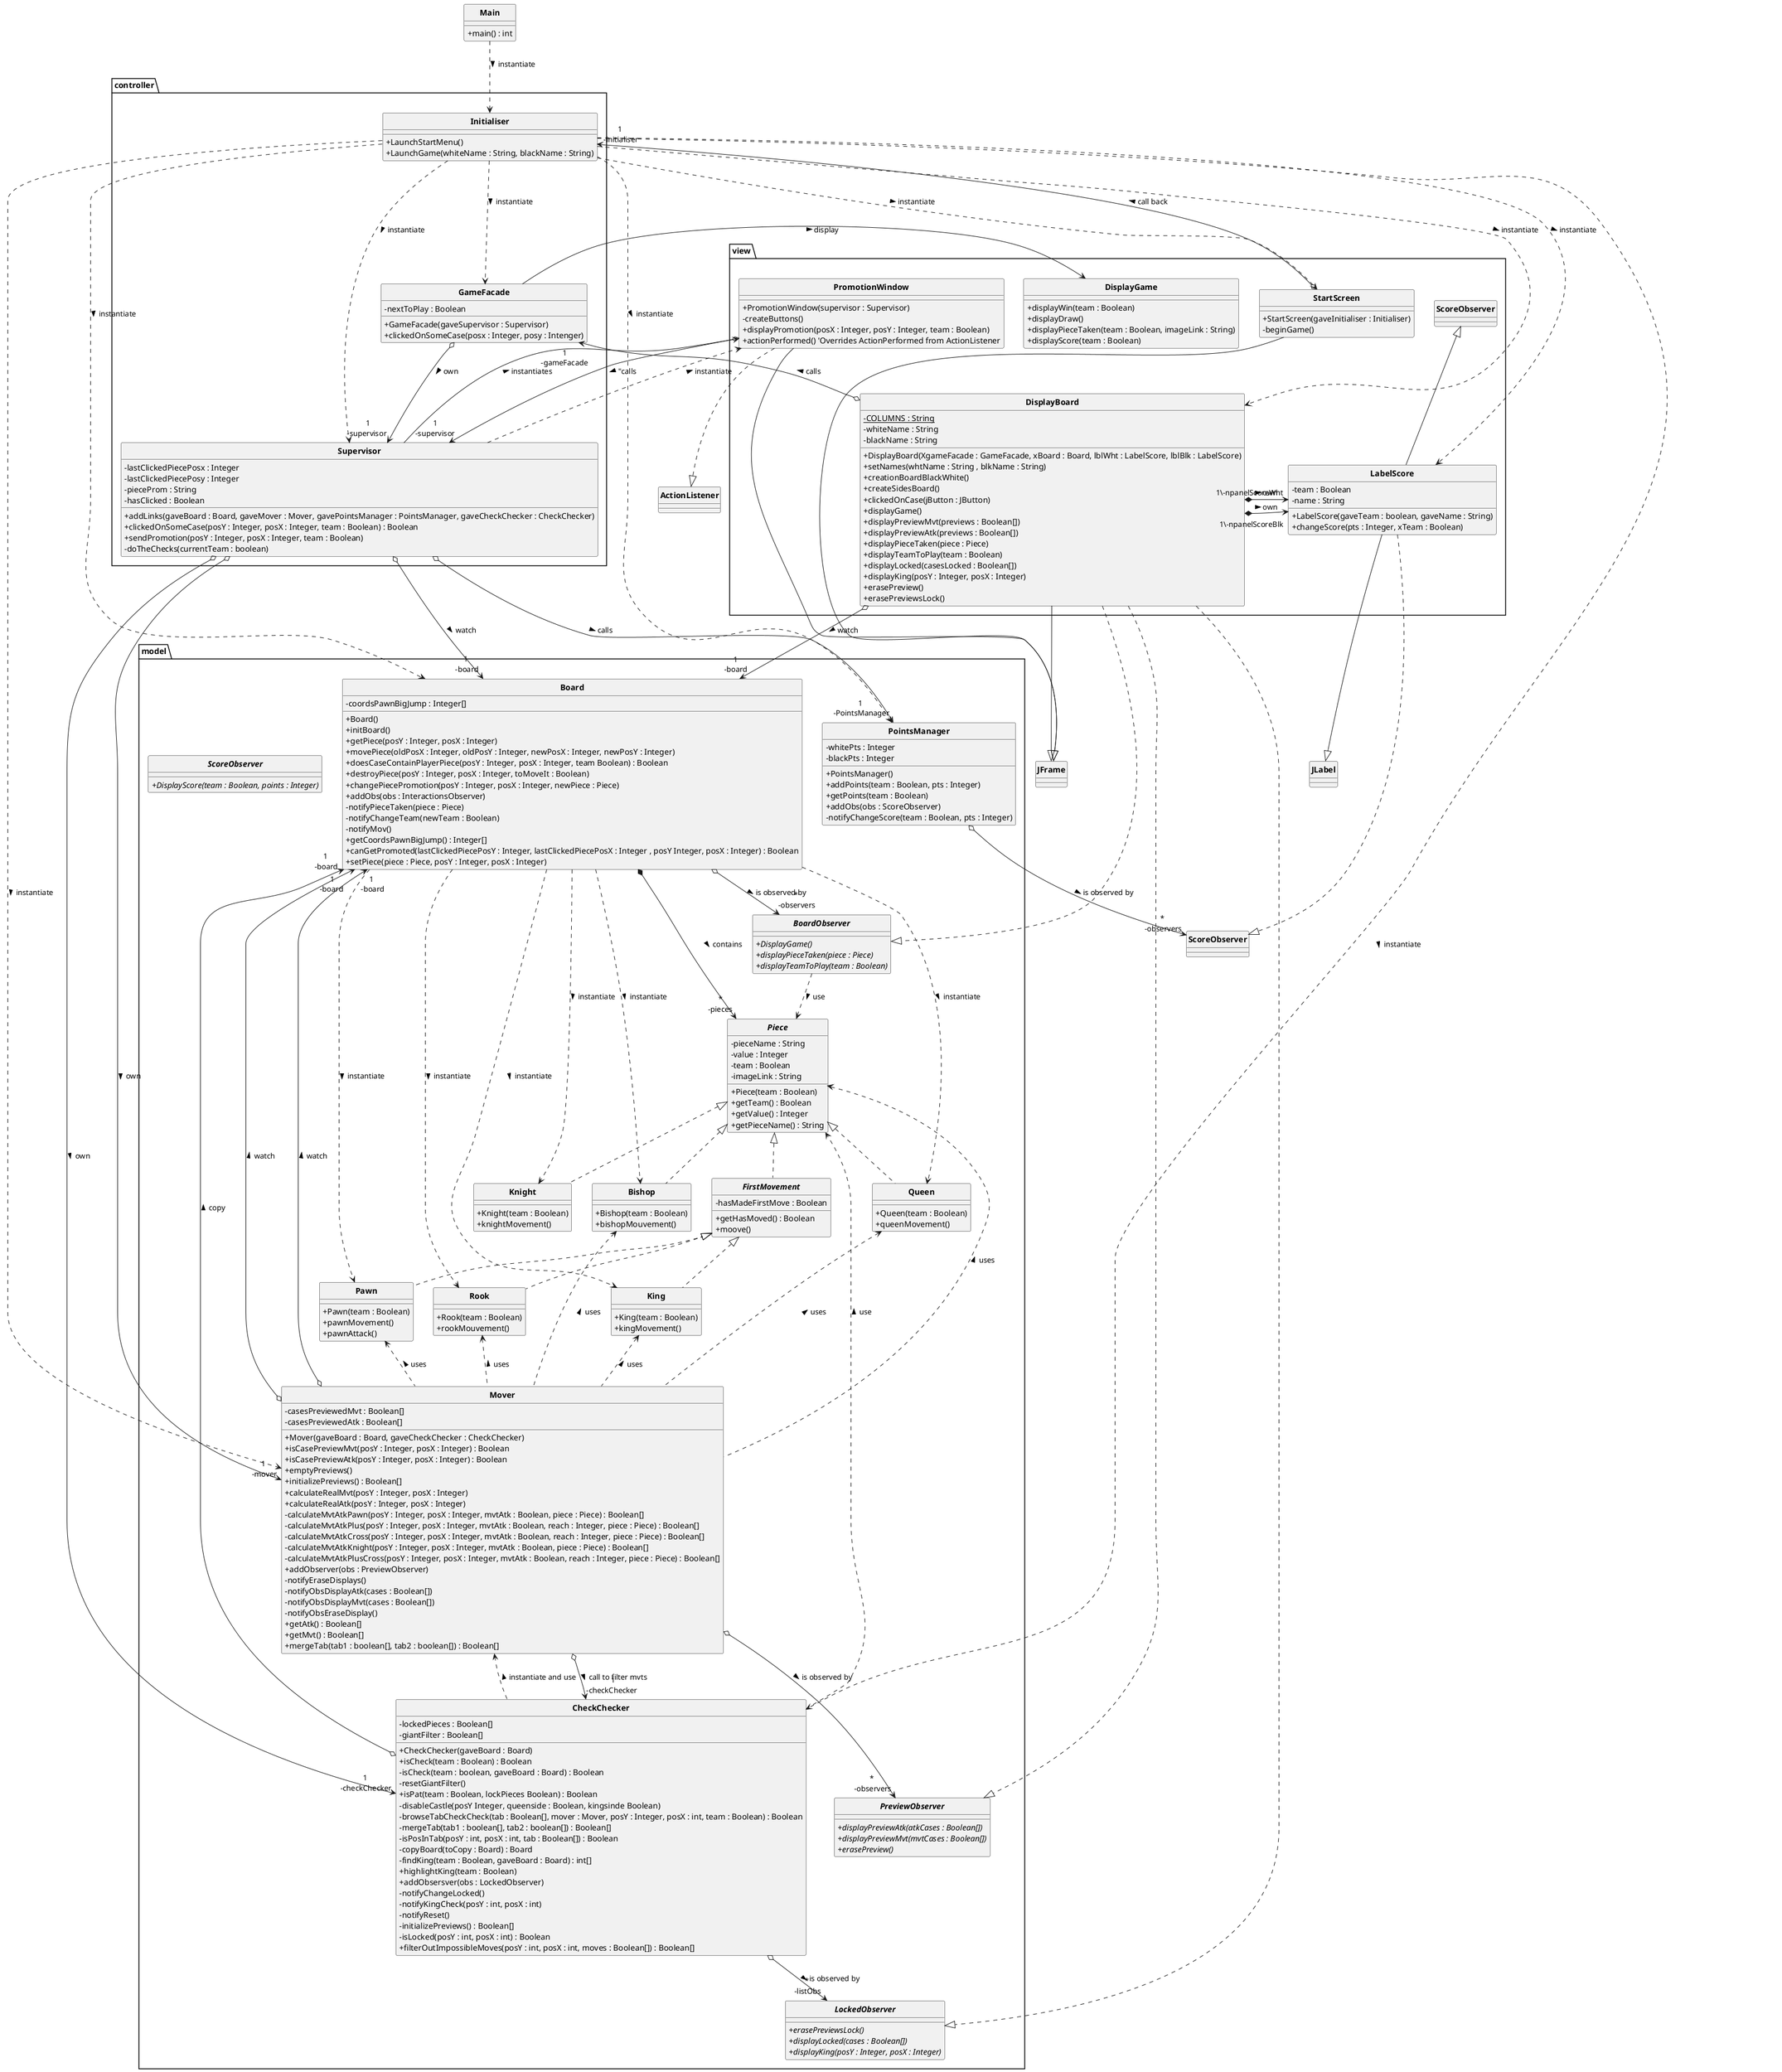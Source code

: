  @startuml


'a faire, trouver comment faire le "enroque"

    skinparam style strictuml
    skinparam classAttributeIconSize 0
    skinparam classFontStyle Bold
    hide enum methods

    class Main{
        + main() : int
    }


' allait dans board, changé
' + movePiece(oldPosX : Integer, oldPosY : Integer, newPosX : Integer, newPosY : Integer)


    package model{
        class Board{
            - coordsPawnBigJump : Integer[]
            + Board()
            + initBoard()
            + getPiece(posY : Integer, posX : Integer)
            + movePiece(oldPosX : Integer, oldPosY : Integer, newPosX : Integer, newPosY : Integer)
            + doesCaseContainPlayerPiece(posY : Integer, posX : Integer, team Boolean) : Boolean
            + destroyPiece(posY : Integer, posX : Integer, toMoveIt : Boolean)
            + changePiecePromotion(posY : Integer, posX : Integer, newPiece : Piece)
            + addObs(obs : InteractionsObserver)
            - notifyPieceTaken(piece : Piece)
            - notifyChangeTeam(newTeam : Boolean)
            - notifyMov()
            + getCoordsPawnBigJump() : Integer[]
            + canGetPromoted(lastClickedPiecePosY : Integer, lastClickedPiecePosX : Integer , posY Integer, posX : Integer) : Boolean
            + setPiece(piece : Piece, posY : Integer, posX : Integer)
        }

        class Mover{
            - casesPreviewedMvt : Boolean[]
            - casesPreviewedAtk : Boolean[]
            + Mover(gaveBoard : Board, gaveCheckChecker : CheckChecker)
            + isCasePreviewMvt(posY : Integer, posX : Integer) : Boolean
            + isCasePreviewAtk(posY : Integer, posX : Integer) : Boolean
            + emptyPreviews()
            + initializePreviews() : Boolean[]
            + calculateRealMvt(posY : Integer, posX : Integer)
            + calculateRealAtk(posY : Integer, posX : Integer)
            - calculateMvtAtkPawn(posY : Integer, posX : Integer, mvtAtk : Boolean, piece : Piece) : Boolean[]
            ' the Boolean mvts, when true calcul the mvt, when false calcul the atk
            - calculateMvtAtkPlus(posY : Integer, posX : Integer, mvtAtk : Boolean, reach : Integer, piece : Piece) : Boolean[]
            - calculateMvtAtkCross(posY : Integer, posX : Integer, mvtAtk : Boolean, reach : Integer, piece : Piece) : Boolean[]
            - calculateMvtAtkKnight(posY : Integer, posX : Integer, mvtAtk : Boolean, piece : Piece) : Boolean[]
            - calculateMvtAtkPlusCross(posY : Integer, posX : Integer, mvtAtk : Boolean, reach : Integer, piece : Piece) : Boolean[]
            + addObserver(obs : PreviewObserver)
            - notifyEraseDisplays()
            - notifyObsDisplayAtk(cases : Boolean[])
            - notifyObsDisplayMvt(cases : Boolean[])
            - notifyObsEraseDisplay()
            + getAtk() : Boolean[]
            + getMvt() : Boolean[]
            + mergeTab(tab1 : boolean[], tab2 : boolean[]) : Boolean[]
        }

        interface PreviewObserver{
            + {abstract} displayPreviewAtk(atkCases : Boolean[])
            + {abstract} displayPreviewMvt(mvtCases : Boolean[])
            + {abstract} erasePreview()
        }

        abstract class Piece{
            - pieceName : String
            - value : Integer
            - team : Boolean
            - imageLink : String

            + Piece(team : Boolean) 
            + getTeam() : Boolean
            + getValue() : Integer
            + getPieceName() : String
        }

        class Pawn implements FirstMovement{
            + Pawn(team : Boolean)
            + pawnMovement()
            + pawnAttack()
        }

        abstract class FirstMovement implements Piece{
            - hasMadeFirstMove : Boolean
            + getHasMoved() : Boolean
            + moove()
        }

        class King implements FirstMovement{
            + King(team : Boolean)
            + kingMovement()
        }

        class Queen implements Piece{
            + Queen(team : Boolean)
            + queenMovement()
        }

        class Bishop implements Piece{
            + Bishop(team : Boolean) 
            + bishopMouvement()
        }

        class Rook implements FirstMovement{
            + Rook(team : Boolean)
            + rookMouvement()
        }

        class Knight implements Piece{
            + Knight(team : Boolean)
            + knightMovement()
        }

        interface BoardObserver{
            + {abstract} DisplayGame()
            + {abstract} displayPieceTaken(piece : Piece)
            + {abstract} displayTeamToPlay(team : Boolean)
        }

        interface LockedObserver{
            + {abstract} erasePreviewsLock()
            + {abstract} displayLocked(cases : Boolean[])
            + {abstract} displayKing(posY : Integer, posX : Integer)
        }

        class PointsManager{
            - whitePts : Integer
            - blackPts : Integer
            + PointsManager()
            + addPoints(team : Boolean, pts : Integer)
            + getPoints(team : Boolean)
            + addObs(obs : ScoreObserver)
            - notifyChangeScore(team : Boolean, pts : Integer)
        }

        interface ScoreObserver{
            + {abstract} DisplayScore(team : Boolean, points : Integer)
        }


        class CheckChecker{
            - lockedPieces : Boolean[]
            - giantFilter : Boolean[]

            + CheckChecker(gaveBoard : Board)
            + isCheck(team : Boolean) : Boolean
            - isCheck(team : boolean, gaveBoard : Board) : Boolean
            - resetGiantFilter()
            + isPat(team : Boolean, lockPieces Boolean) : Boolean
            - disableCastle(posY Integer, queenside : Boolean, kingsinde Boolean)
            - browseTabCheckCheck(tab : Boolean[], mover : Mover, posY : Integer, posX : int, team : Boolean) : Boolean 
            - mergeTab(tab1 : boolean[], tab2 : boolean[]) : Boolean[]
            - isPosInTab(posY : int, posX : int, tab : Boolean[]) : Boolean
            - copyBoard(toCopy : Board) : Board
            - findKing(team : Boolean, gaveBoard : Board) : int[]
            + highlightKing(team : Boolean)
            + addObsersver(obs : LockedObserver)
            - notifyChangeLocked()
            - notifyKingCheck(posY : int, posX : int)
            - notifyReset()
            - initializePreviews() : Boolean[]
            - isLocked(posY : int, posX : int) : Boolean
            + filterOutImpossibleMoves(posY : int, posX : int, moves : Boolean[]) : Boolean[]
        }




    }
' + caseInfo(posx : Integer, posy : Integer)


' 
    package controller{

        class Supervisor{
            - lastClickedPiecePosx : Integer
            - lastClickedPiecePosy : Integer 
            - pieceProm : String
            - hasClicked : Boolean
            ' on garde pas une piece en privé car on peut trouver la piece selon sa position
            + addLinks(gaveBoard : Board, gaveMover : Mover, gavePointsManager : PointsManager, gaveCheckChecker : CheckChecker)
            + clickedOnSomeCase(posY : Integer, posX : Integer, team : Boolean) : Boolean
            + sendPromotion(posY : Integer, posX : Integer, team : Boolean)
            - doTheChecks(currentTeam : boolean)
        }

        class GameFacade{
            - nextToPlay : Boolean
            + GameFacade(gaveSupervisor : Supervisor)
            + clickedOnSomeCase(posx : Integer, posy : Intenger)
        }

        class Initialiser{
            + LaunchStartMenu()
            + LaunchGame(whiteName : String, blackName : String)
        }

    }

    package view{
        class DisplayBoard{
            - {static} COLUMNS : String
            - whiteName : String
            - blackName : String
            + DisplayBoard(XgameFacade : GameFacade, xBoard : Board, lblWht : LabelScore, lblBlk : LabelScore)
            + setNames(whtName : String , blkName : String)
            + creationBoardBlackWhite()
            + createSidesBoard()
            + clickedOnCase(jButton : JButton)
            + displayGame()
            + displayPreviewMvt(previews : Boolean[])
            + displayPreviewAtk(previews : Boolean[])
            + displayPieceTaken(piece : Piece)
            + displayTeamToPlay(team : Boolean)
            + displayLocked(casesLocked : Boolean[])
            + displayKing(posY : Integer, posX : Integer)
            + erasePreview()
            + erasePreviewsLock()
        }

        class DisplayGame{
            + displayWin(team : Boolean)
            + displayDraw()
            + displayPieceTaken(team : Boolean, imageLink : String)
            + displayScore(team : Boolean)
        }

        class PromotionWindow{
            + PromotionWindow(supervisor : Supervisor)
            - createButtons()
            + displayPromotion(posX : Integer, posY : Integer, team : Boolean)
            + actionPerformed() 'Overrides ActionPerformed from ActionListener
        }

        class LabelScore extends ScoreObserver{
            - team : Boolean 
            - name : String 
            + LabelScore(gaveTeam : boolean, gaveName : String)
            + changeScore(pts : Integer, xTeam : Boolean)
        }


        class StartScreen{
            + StartScreen(gaveInitialiser : Initialiser)
            - beginGame()
        }

        
    }

'class PanelBoard{}
'class PanelPlayer{}

    'main
    Main ..> Initialiser : > instantiate 

    'instantiate
    Initialiser ..> Board : > instantiate 
    Initialiser ...> GameFacade : > instantiate 
    Initialiser ..> DisplayBoard : > instantiate 
    Initialiser ..> Supervisor : > instantiate 
    Initialiser ..> PointsManager : > instantiate 
    Initialiser ..> Mover : > instantiate 
    Initialiser ..> LabelScore : > instantiate 
    Initialiser ..> CheckChecker : > instantiate 

    Initialiser ..> StartScreen : > instantiate 
    
    'view
    'DisplayBoard o-d-> PanelBoard : "use >"
    'DisplayBoard o--> PanelPlayer : "use >"

    'model
    Board  o--> "*\n -observers" BoardObserver : > is observed by
    PointsManager  o--> "*\n -observers" ScoreObserver : > is observed by
    Mover  o--> "*\n -observers" PreviewObserver : > is observed by
    CheckChecker  o--> "*\n -listObs" LockedObserver : > is observed by
    
   
    CheckChecker o--> "1\n -board" Board : > copy
    CheckChecker ..> Mover : > instantiate and use
    CheckChecker ..> Piece : > use

    ' Piece <|.down.. Knight 
    ' Piece <|.down.. Pawn 
    ' Piece <|.down.. Bishop 
    ' Piece <|.down.. Rook 
    ' Piece <|.down.. King 
    ' Piece <|.down.. Queen 

    Board ..> Pawn : > instantiate 
    Board ..> Knight : > instantiate 
    Board ..> Bishop : > instantiate 
    Board ..> Rook : > instantiate 
    Board ..> King : > instantiate 
    Board ..> Queen : > instantiate 

    Board *-> "*\n-pieces" Piece : > contains

    'controller
    GameFacade o--> "1\n-supervisor " Supervisor : > own
   

    'view
    DisplayBoard *-> "1\-npanelScoreWht" LabelScore : > own
    DisplayBoard *-> "1\-npanelScoreBlk" LabelScore : > own

    'relation view - controller

    StartScreen o--> "1\n -initialiser" Initialiser : > call back

    'cette relation envoie la position de la case cliquee a controller
    DisplayBoard o-right-> "1\n-gameFacade" GameFacade : > calls  
    GameFacade --> DisplayGame : > display
    
    'relation view - model
    DisplayBoard .down.|> BoardObserver : ""
    DisplayBoard .down.|> PreviewObserver : ""
    DisplayBoard .down.|> LockedObserver : ""
    

    LabelScore ..|> ScoreObserver : ""
    LabelScore --|> JLabel : ""

    DisplayBoard --|> JFrame : ""
    StartScreen --|> JFrame : ""
    PromotionWindow --|> JFrame : ""

    PromotionWindow ..|> ActionListener : ""

    DisplayBoard o-down-> "1\n-board" Board : > watch
    PromotionWindow <- Supervisor : "instantiates <"
    PromotionWindow o-> "1\n-supervisor" Supervisor : "calls >


    BoardObserver ..> Piece : > use

    'relation controller - model
    Supervisor o--> "1\n -board" Board : > watch 
    Supervisor o-r-> "1\n -mover" Mover : > own 
    Supervisor o-r-> "1\n -checkChecker" CheckChecker : > own 

    Supervisor ..> PromotionWindow : > instantiate 

    'layout
    Supervisor o-> "1\n -PointsManager" PointsManager : > calls 
    
    'DisplayBoard -[hidden]> Supervisor : "consults >"

    Mover  o-> "1\n -board" Board : > watch
    Mover .u.> Piece : > uses
    Mover .u.> Rook : > uses
    Mover .u.> Pawn : > uses
    Mover .u.> King : > uses
    Mover .u.> Bishop : > uses
    Mover .u.> Queen : > uses

    Mover o--> "1\n-board " Board : > watch
    Mover o--> "1\n-checkChecker " CheckChecker : > call to filter mvts


    @enduml